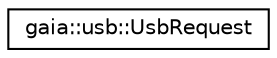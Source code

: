 digraph G
{
  edge [fontname="Helvetica",fontsize="10",labelfontname="Helvetica",labelfontsize="10"];
  node [fontname="Helvetica",fontsize="10",shape=record];
  rankdir=LR;
  Node1 [label="gaia::usb::UsbRequest",height=0.2,width=0.4,color="black", fillcolor="white", style="filled",URL="$d9/d27/classgaia_1_1usb_1_1_usb_request.html",tooltip="A class representing USB request packet."];
}
